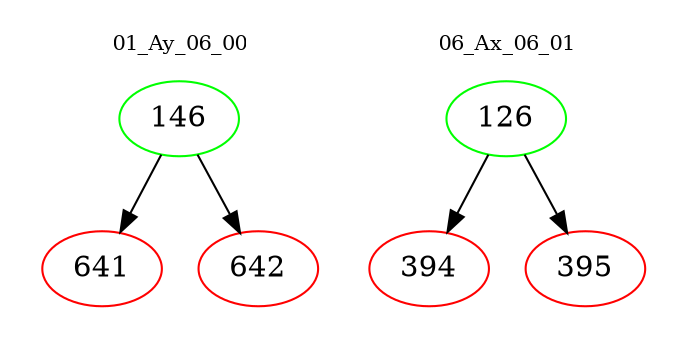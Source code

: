 digraph{
subgraph cluster_0 {
color = white
label = "01_Ay_06_00";
fontsize=10;
T0_146 [label="146", color="green"]
T0_146 -> T0_641 [color="black"]
T0_641 [label="641", color="red"]
T0_146 -> T0_642 [color="black"]
T0_642 [label="642", color="red"]
}
subgraph cluster_1 {
color = white
label = "06_Ax_06_01";
fontsize=10;
T1_126 [label="126", color="green"]
T1_126 -> T1_394 [color="black"]
T1_394 [label="394", color="red"]
T1_126 -> T1_395 [color="black"]
T1_395 [label="395", color="red"]
}
}
